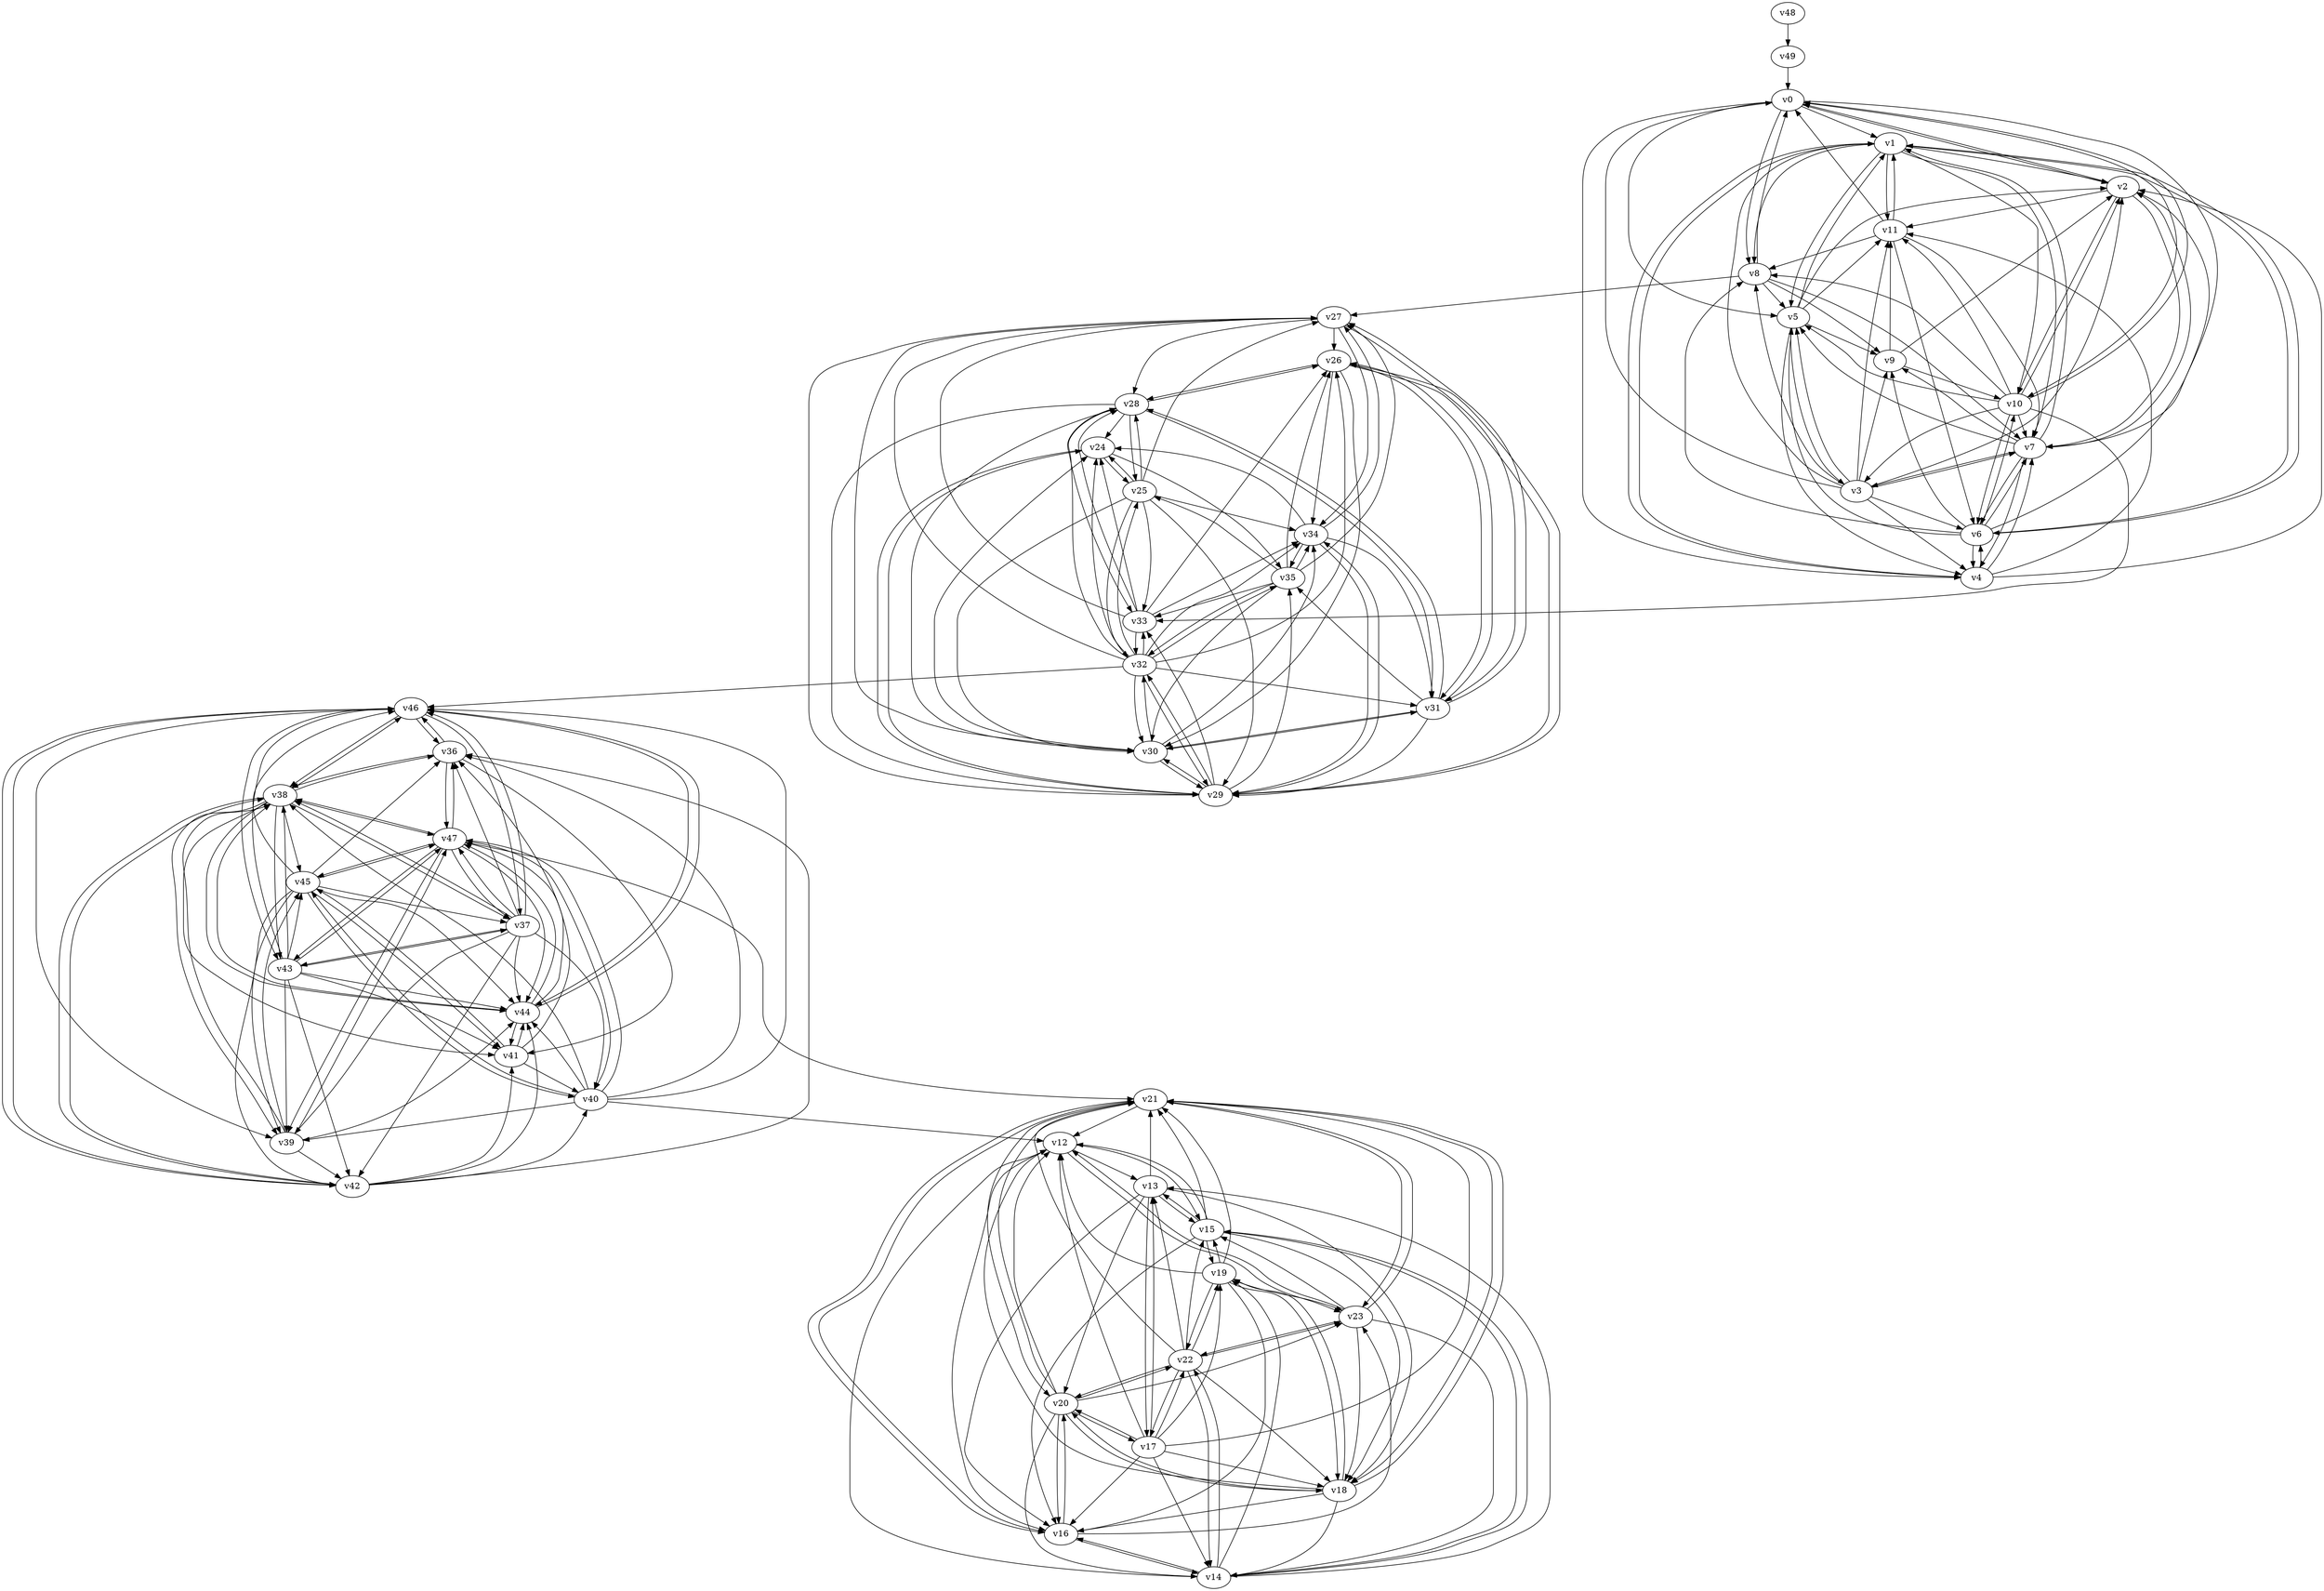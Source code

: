 digraph buchi_test069 {
    v0 [name="v0", player=0, priority=1];
    v1 [name="v1", player=1, priority=1];
    v2 [name="v2", player=0, priority=0];
    v3 [name="v3", player=0, priority=1];
    v4 [name="v4", player=1, priority=0];
    v5 [name="v5", player=0, priority=1];
    v6 [name="v6", player=1, priority=1];
    v7 [name="v7", player=0, priority=1];
    v8 [name="v8", player=0, priority=1];
    v9 [name="v9", player=1, priority=0];
    v10 [name="v10", player=0, priority=1];
    v11 [name="v11", player=1, priority=0];
    v12 [name="v12", player=0, priority=1];
    v13 [name="v13", player=1, priority=1];
    v14 [name="v14", player=0, priority=0];
    v15 [name="v15", player=1, priority=0];
    v16 [name="v16", player=1, priority=1];
    v17 [name="v17", player=1, priority=0];
    v18 [name="v18", player=1, priority=0];
    v19 [name="v19", player=1, priority=0];
    v20 [name="v20", player=0, priority=1];
    v21 [name="v21", player=0, priority=0];
    v22 [name="v22", player=0, priority=1];
    v23 [name="v23", player=0, priority=1];
    v24 [name="v24", player=0, priority=0];
    v25 [name="v25", player=1, priority=0];
    v26 [name="v26", player=0, priority=0];
    v27 [name="v27", player=1, priority=0];
    v28 [name="v28", player=0, priority=0];
    v29 [name="v29", player=1, priority=0];
    v30 [name="v30", player=0, priority=1];
    v31 [name="v31", player=0, priority=1];
    v32 [name="v32", player=1, priority=0];
    v33 [name="v33", player=0, priority=0];
    v34 [name="v34", player=0, priority=0];
    v35 [name="v35", player=1, priority=1];
    v36 [name="v36", player=0, priority=0];
    v37 [name="v37", player=0, priority=0];
    v38 [name="v38", player=0, priority=1];
    v39 [name="v39", player=0, priority=1];
    v40 [name="v40", player=1, priority=0];
    v41 [name="v41", player=1, priority=1];
    v42 [name="v42", player=0, priority=0];
    v43 [name="v43", player=0, priority=1];
    v44 [name="v44", player=1, priority=0];
    v45 [name="v45", player=0, priority=1];
    v46 [name="v46", player=1, priority=0];
    v47 [name="v47", player=0, priority=1];
    v48 [name="v48", player=1, priority=0];
    v49 [name="v49", player=0, priority=0];
    v15 -> v21;
    v26 -> v30;
    v8 -> v0;
    v29 -> v32;
    v8 -> v9;
    v0 -> v5;
    v19 -> v18;
    v4 -> v2;
    v44 -> v38;
    v25 -> v34;
    v44 -> v47;
    v3 -> v6;
    v22 -> v19;
    v14 -> v15;
    v49 -> v0;
    v7 -> v3;
    v15 -> v16;
    v18 -> v12;
    v18 -> v21;
    v29 -> v27;
    v11 -> v0;
    v40 -> v36;
    v48 -> v49;
    v40 -> v45;
    v33 -> v24;
    v25 -> v29;
    v3 -> v1;
    v22 -> v14;
    v22 -> v23;
    v14 -> v19;
    v47 -> v43;
    v18 -> v16;
    v21 -> v18;
    v10 -> v8;
    v33 -> v28;
    v25 -> v24;
    v25 -> v33;
    v3 -> v5;
    v43 -> v41;
    v22 -> v18;
    v28 -> v25;
    v7 -> v2;
    v36 -> v38;
    v47 -> v38;
    v36 -> v47;
    v29 -> v26;
    v29 -> v35;
    v40 -> v44;
    v10 -> v3;
    v25 -> v28;
    v3 -> v0;
    v22 -> v13;
    v3 -> v9;
    v43 -> v45;
    v17 -> v20;
    v28 -> v29;
    v6 -> v10;
    v40 -> v12;
    v29 -> v30;
    v10 -> v7;
    v32 -> v31;
    v35 -> v27;
    v3 -> v4;
    v9 -> v11;
    v28 -> v24;
    v47 -> v37;
    v28 -> v33;
    v6 -> v5;
    v21 -> v12;
    v42 -> v44;
    v10 -> v2;
    v39 -> v38;
    v10 -> v11;
    v39 -> v47;
    v2 -> v7;
    v32 -> v26;
    v32 -> v35;
    v43 -> v44;
    v17 -> v19;
    v6 -> v9;
    v21 -> v16;
    v31 -> v29;
    v10 -> v6;
    v39 -> v42;
    v2 -> v11;
    v13 -> v17;
    v32 -> v30;
    v35 -> v26;
    v43 -> v39;
    v24 -> v35;
    v5 -> v3;
    v17 -> v14;
    v9 -> v10;
    v38 -> v46;
    v6 -> v4;
    v1 -> v10;
    v32 -> v25;
    v13 -> v21;
    v35 -> v30;
    v46 -> v36;
    v38 -> v41;
    v27 -> v31;
    v8 -> v27;
    v42 -> v38;
    v12 -> v15;
    v23 -> v15;
    v31 -> v28;
    v4 -> v11;
    v1 -> v5;
    v45 -> v39;
    v13 -> v16;
    v24 -> v25;
    v35 -> v25;
    v37 -> v44;
    v16 -> v21;
    v5 -> v2;
    v26 -> v34;
    v38 -> v36;
    v5 -> v11;
    v38 -> v45;
    v27 -> v26;
    v19 -> v22;
    v30 -> v31;
    v20 -> v14;
    v20 -> v23;
    v4 -> v6;
    v37 -> v39;
    v26 -> v29;
    v46 -> v44;
    v0 -> v4;
    v27 -> v30;
    v20 -> v18;
    v4 -> v1;
    v23 -> v14;
    v44 -> v46;
    v12 -> v23;
    v34 -> v29;
    v1 -> v4;
    v45 -> v47;
    v37 -> v43;
    v46 -> v39;
    v18 -> v20;
    v19 -> v12;
    v0 -> v8;
    v11 -> v8;
    v19 -> v21;
    v33 -> v32;
    v41 -> v45;
    v44 -> v41;
    v23 -> v18;
    v34 -> v24;
    v45 -> v42;
    v37 -> v38;
    v37 -> v47;
    v7 -> v6;
    v15 -> v19;
    v26 -> v28;
    v8 -> v7;
    v40 -> v39;
    v19 -> v16;
    v33 -> v27;
    v41 -> v40;
    v44 -> v36;
    v25 -> v32;
    v22 -> v17;
    v14 -> v13;
    v14 -> v22;
    v45 -> v37;
    v37 -> v42;
    v7 -> v1;
    v15 -> v14;
    v36 -> v46;
    v18 -> v19;
    v29 -> v34;
    v11 -> v7;
    v0 -> v7;
    v41 -> v44;
    v25 -> v27;
    v3 -> v8;
    v22 -> v21;
    v7 -> v5;
    v36 -> v41;
    v15 -> v18;
    v18 -> v14;
    v0 -> v2;
    v40 -> v38;
    v40 -> v47;
    v33 -> v26;
    v10 -> v33;
    v14 -> v12;
    v47 -> v36;
    v15 -> v13;
    v7 -> v9;
    v47 -> v45;
    v29 -> v24;
    v21 -> v20;
    v29 -> v33;
    v32 -> v34;
    v3 -> v7;
    v22 -> v20;
    v14 -> v16;
    v17 -> v18;
    v7 -> v4;
    v47 -> v40;
    v6 -> v8;
    v10 -> v5;
    v2 -> v10;
    v32 -> v29;
    v3 -> v2;
    v43 -> v38;
    v35 -> v34;
    v3 -> v11;
    v43 -> v47;
    v17 -> v13;
    v17 -> v22;
    v28 -> v31;
    v47 -> v44;
    v10 -> v0;
    v39 -> v45;
    v32 -> v24;
    v13 -> v20;
    v32 -> v33;
    v24 -> v29;
    v43 -> v42;
    v47 -> v21;
    v28 -> v26;
    v47 -> v39;
    v6 -> v7;
    v42 -> v46;
    v21 -> v23;
    v31 -> v27;
    v2 -> v0;
    v13 -> v15;
    v32 -> v28;
    v43 -> v37;
    v16 -> v20;
    v35 -> v33;
    v43 -> v46;
    v32 -> v46;
    v5 -> v1;
    v17 -> v12;
    v38 -> v44;
    v17 -> v21;
    v28 -> v30;
    v6 -> v2;
    v27 -> v34;
    v42 -> v41;
    v20 -> v22;
    v39 -> v44;
    v1 -> v8;
    v46 -> v43;
    v38 -> v39;
    v17 -> v16;
    v30 -> v34;
    v42 -> v36;
    v20 -> v17;
    v12 -> v13;
    v31 -> v26;
    v23 -> v22;
    v31 -> v35;
    v32 -> v27;
    v45 -> v46;
    v35 -> v32;
    v46 -> v38;
    v5 -> v9;
    v38 -> v43;
    v6 -> v1;
    v30 -> v29;
    v42 -> v40;
    v20 -> v12;
    v20 -> v21;
    v31 -> v30;
    v1 -> v7;
    v45 -> v41;
    v13 -> v18;
    v16 -> v14;
    v37 -> v46;
    v16 -> v23;
    v5 -> v4;
    v46 -> v42;
    v9 -> v2;
    v38 -> v47;
    v19 -> v15;
    v27 -> v28;
    v30 -> v24;
    v20 -> v16;
    v23 -> v12;
    v23 -> v21;
    v34 -> v27;
    v1 -> v2;
    v45 -> v36;
    v1 -> v11;
    v46 -> v37;
    v26 -> v31;
    v38 -> v42;
    v11 -> v6;
    v12 -> v16;
    v34 -> v31;
    v1 -> v6;
    v45 -> v40;
    v37 -> v36;
    v38 -> v37;
    v8 -> v5;
    v11 -> v1;
    v0 -> v1;
    v0 -> v10;
    v40 -> v46;
    v19 -> v23;
    v30 -> v32;
    v33 -> v34;
    v41 -> v47;
    v25 -> v30;
    v4 -> v7;
    v22 -> v15;
    v34 -> v35;
    v45 -> v44;
    v37 -> v40;
    v15 -> v12;
}
